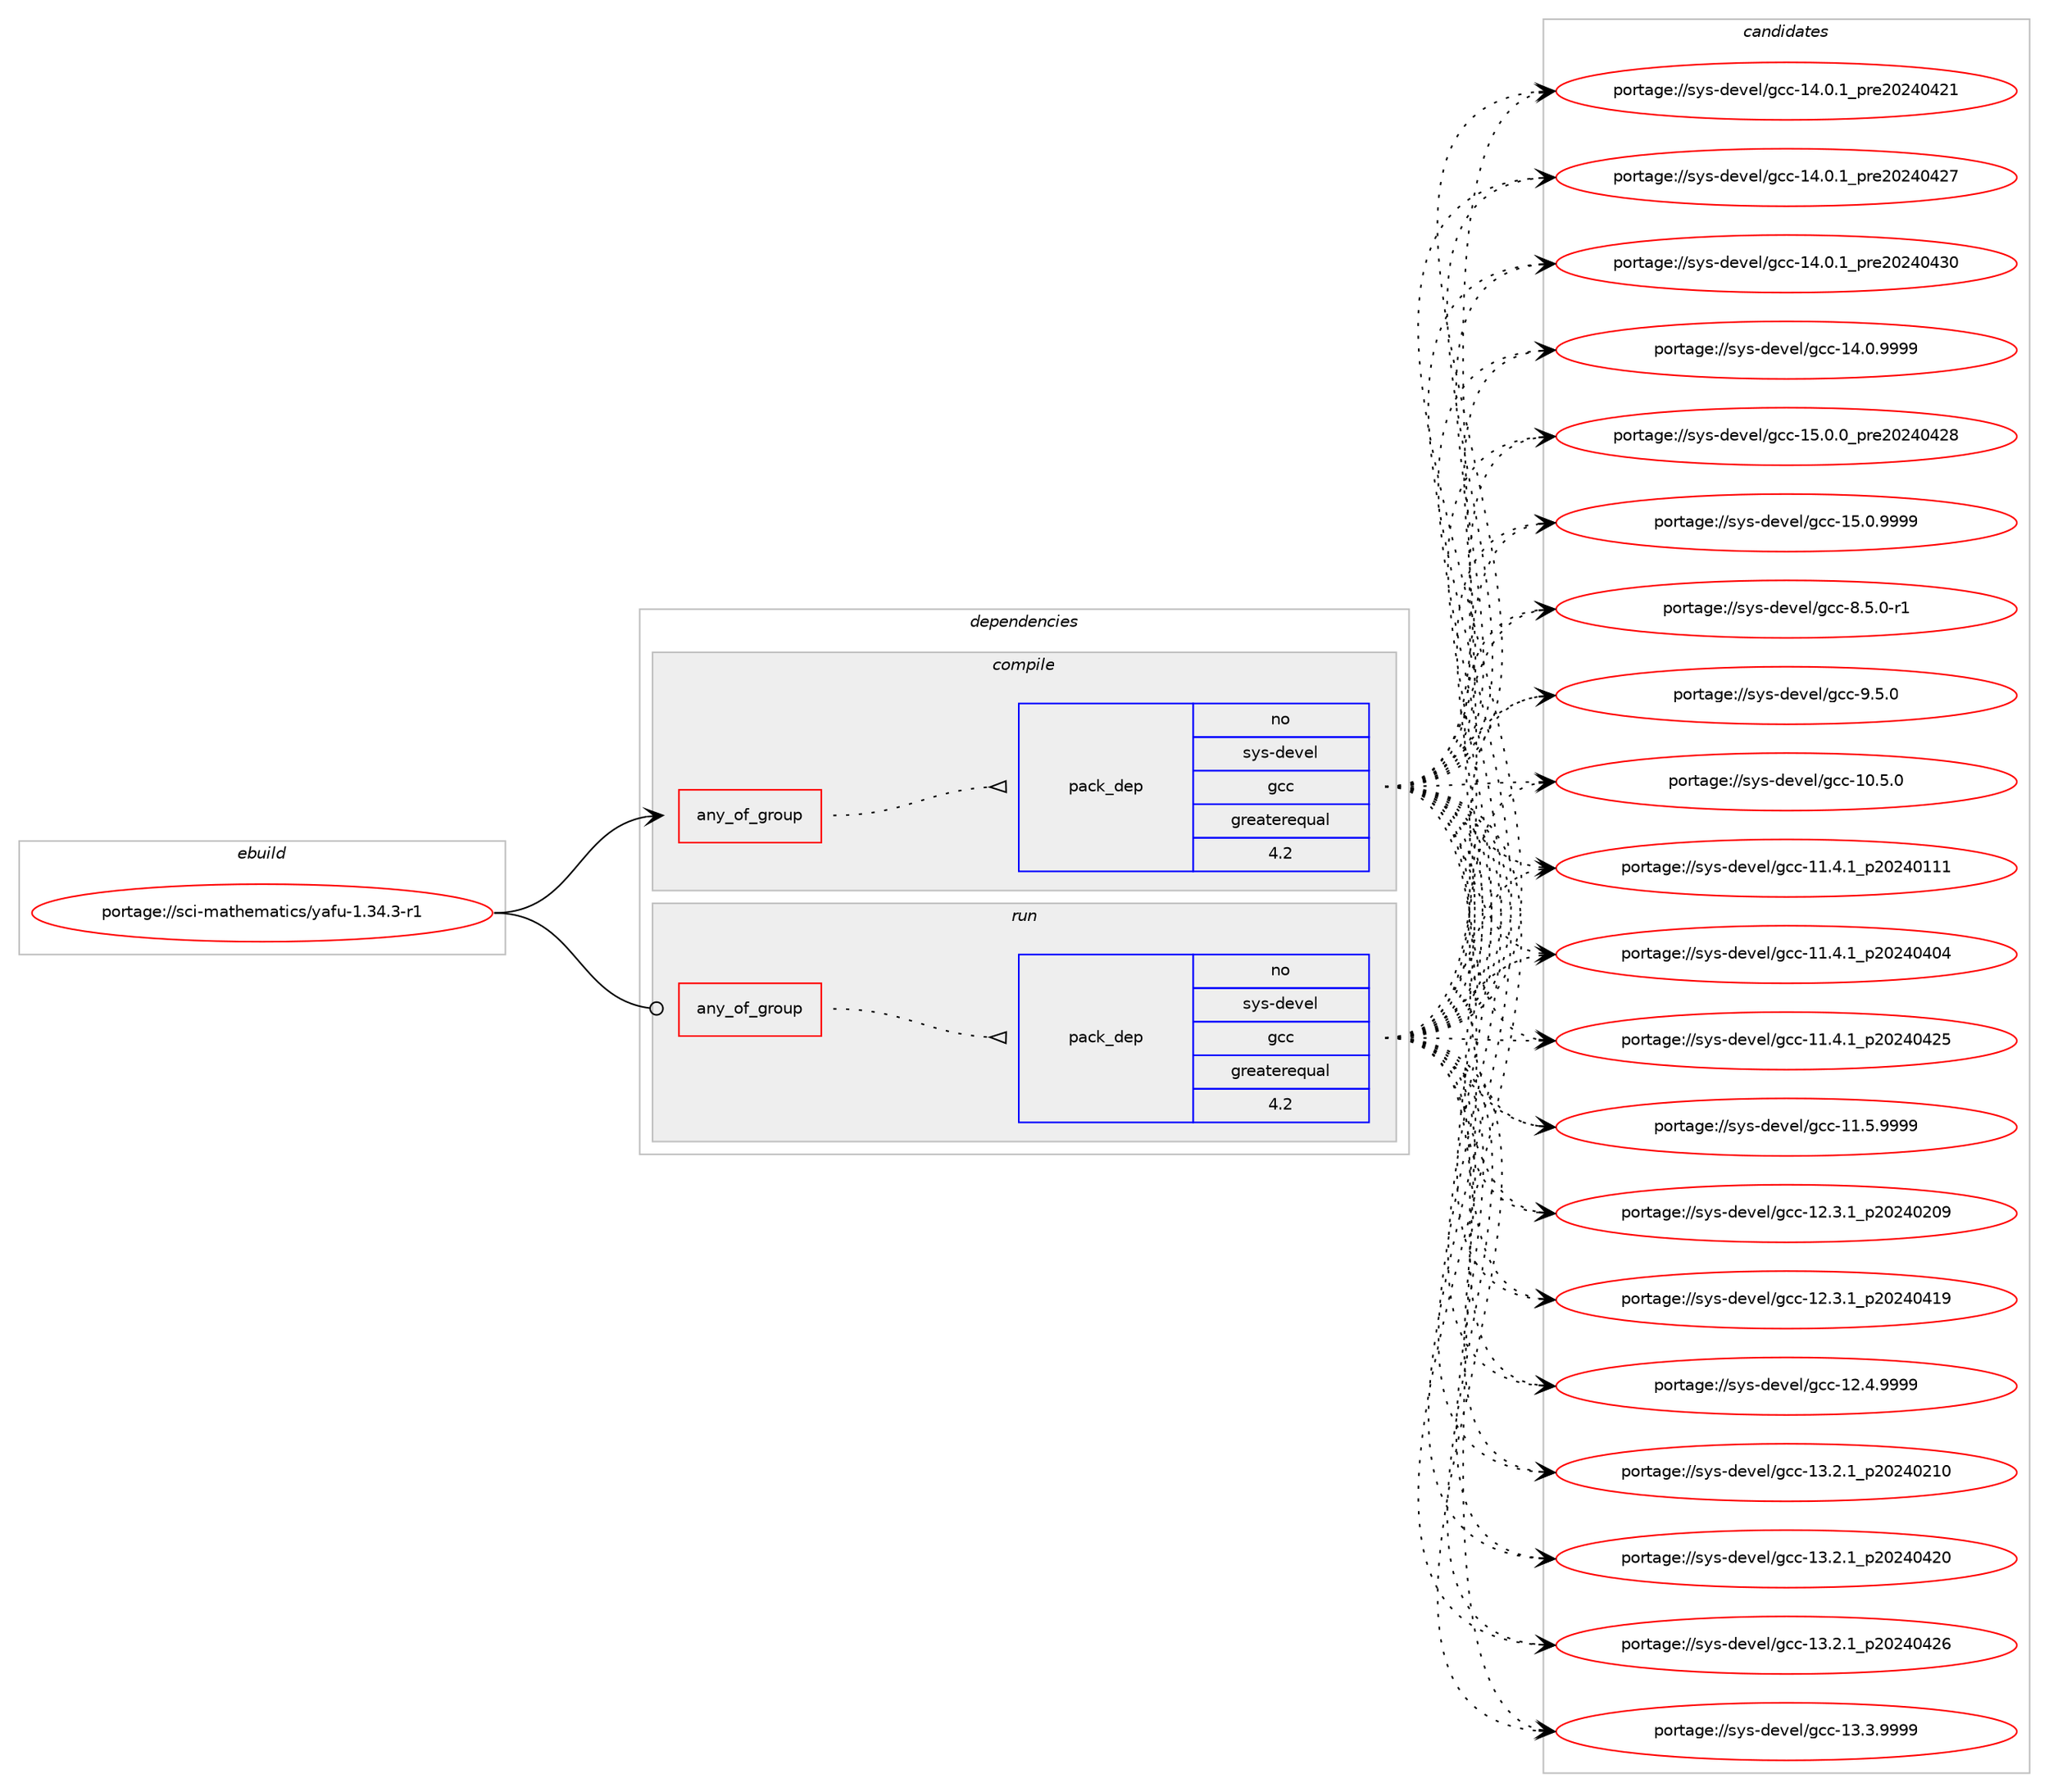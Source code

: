 digraph prolog {

# *************
# Graph options
# *************

newrank=true;
concentrate=true;
compound=true;
graph [rankdir=LR,fontname=Helvetica,fontsize=10,ranksep=1.5];#, ranksep=2.5, nodesep=0.2];
edge  [arrowhead=vee];
node  [fontname=Helvetica,fontsize=10];

# **********
# The ebuild
# **********

subgraph cluster_leftcol {
color=gray;
rank=same;
label=<<i>ebuild</i>>;
id [label="portage://sci-mathematics/yafu-1.34.3-r1", color=red, width=4, href="../sci-mathematics/yafu-1.34.3-r1.svg"];
}

# ****************
# The dependencies
# ****************

subgraph cluster_midcol {
color=gray;
label=<<i>dependencies</i>>;
subgraph cluster_compile {
fillcolor="#eeeeee";
style=filled;
label=<<i>compile</i>>;
subgraph any41 {
dependency2648 [label=<<TABLE BORDER="0" CELLBORDER="1" CELLSPACING="0" CELLPADDING="4"><TR><TD CELLPADDING="10">any_of_group</TD></TR></TABLE>>, shape=none, color=red];subgraph pack736 {
dependency2649 [label=<<TABLE BORDER="0" CELLBORDER="1" CELLSPACING="0" CELLPADDING="4" WIDTH="220"><TR><TD ROWSPAN="6" CELLPADDING="30">pack_dep</TD></TR><TR><TD WIDTH="110">no</TD></TR><TR><TD>sys-devel</TD></TR><TR><TD>gcc</TD></TR><TR><TD>greaterequal</TD></TR><TR><TD>4.2</TD></TR></TABLE>>, shape=none, color=blue];
}
dependency2648:e -> dependency2649:w [weight=20,style="dotted",arrowhead="oinv"];
# *** BEGIN UNKNOWN DEPENDENCY TYPE (TODO) ***
# dependency2648 -> package_dependency(portage://sci-mathematics/yafu-1.34.3-r1,install,no,sys-devel,clang-runtime,none,[,,],any_different_slot,[use(enable(openmp),none)])
# *** END UNKNOWN DEPENDENCY TYPE (TODO) ***

}
id:e -> dependency2648:w [weight=20,style="solid",arrowhead="vee"];
# *** BEGIN UNKNOWN DEPENDENCY TYPE (TODO) ***
# id -> package_dependency(portage://sci-mathematics/yafu-1.34.3-r1,install,no,dev-libs,gmp,none,[,,],[slot(0),equal],[])
# *** END UNKNOWN DEPENDENCY TYPE (TODO) ***

# *** BEGIN UNKNOWN DEPENDENCY TYPE (TODO) ***
# id -> package_dependency(portage://sci-mathematics/yafu-1.34.3-r1,install,no,sci-mathematics,gmp-ecm,none,[,,],[],[])
# *** END UNKNOWN DEPENDENCY TYPE (TODO) ***

}
subgraph cluster_compileandrun {
fillcolor="#eeeeee";
style=filled;
label=<<i>compile and run</i>>;
}
subgraph cluster_run {
fillcolor="#eeeeee";
style=filled;
label=<<i>run</i>>;
subgraph any42 {
dependency2650 [label=<<TABLE BORDER="0" CELLBORDER="1" CELLSPACING="0" CELLPADDING="4"><TR><TD CELLPADDING="10">any_of_group</TD></TR></TABLE>>, shape=none, color=red];subgraph pack737 {
dependency2651 [label=<<TABLE BORDER="0" CELLBORDER="1" CELLSPACING="0" CELLPADDING="4" WIDTH="220"><TR><TD ROWSPAN="6" CELLPADDING="30">pack_dep</TD></TR><TR><TD WIDTH="110">no</TD></TR><TR><TD>sys-devel</TD></TR><TR><TD>gcc</TD></TR><TR><TD>greaterequal</TD></TR><TR><TD>4.2</TD></TR></TABLE>>, shape=none, color=blue];
}
dependency2650:e -> dependency2651:w [weight=20,style="dotted",arrowhead="oinv"];
# *** BEGIN UNKNOWN DEPENDENCY TYPE (TODO) ***
# dependency2650 -> package_dependency(portage://sci-mathematics/yafu-1.34.3-r1,run,no,sys-devel,clang-runtime,none,[,,],any_different_slot,[use(enable(openmp),none)])
# *** END UNKNOWN DEPENDENCY TYPE (TODO) ***

}
id:e -> dependency2650:w [weight=20,style="solid",arrowhead="odot"];
# *** BEGIN UNKNOWN DEPENDENCY TYPE (TODO) ***
# id -> package_dependency(portage://sci-mathematics/yafu-1.34.3-r1,run,no,dev-libs,gmp,none,[,,],[slot(0),equal],[])
# *** END UNKNOWN DEPENDENCY TYPE (TODO) ***

# *** BEGIN UNKNOWN DEPENDENCY TYPE (TODO) ***
# id -> package_dependency(portage://sci-mathematics/yafu-1.34.3-r1,run,no,sci-mathematics,gmp-ecm,none,[,,],[],[])
# *** END UNKNOWN DEPENDENCY TYPE (TODO) ***

}
}

# **************
# The candidates
# **************

subgraph cluster_choices {
rank=same;
color=gray;
label=<<i>candidates</i>>;

subgraph choice736 {
color=black;
nodesep=1;
choice1151211154510010111810110847103999945494846534648 [label="portage://sys-devel/gcc-10.5.0", color=red, width=4,href="../sys-devel/gcc-10.5.0.svg"];
choice1151211154510010111810110847103999945494946524649951125048505248494949 [label="portage://sys-devel/gcc-11.4.1_p20240111", color=red, width=4,href="../sys-devel/gcc-11.4.1_p20240111.svg"];
choice1151211154510010111810110847103999945494946524649951125048505248524852 [label="portage://sys-devel/gcc-11.4.1_p20240404", color=red, width=4,href="../sys-devel/gcc-11.4.1_p20240404.svg"];
choice1151211154510010111810110847103999945494946524649951125048505248525053 [label="portage://sys-devel/gcc-11.4.1_p20240425", color=red, width=4,href="../sys-devel/gcc-11.4.1_p20240425.svg"];
choice1151211154510010111810110847103999945494946534657575757 [label="portage://sys-devel/gcc-11.5.9999", color=red, width=4,href="../sys-devel/gcc-11.5.9999.svg"];
choice1151211154510010111810110847103999945495046514649951125048505248504857 [label="portage://sys-devel/gcc-12.3.1_p20240209", color=red, width=4,href="../sys-devel/gcc-12.3.1_p20240209.svg"];
choice1151211154510010111810110847103999945495046514649951125048505248524957 [label="portage://sys-devel/gcc-12.3.1_p20240419", color=red, width=4,href="../sys-devel/gcc-12.3.1_p20240419.svg"];
choice1151211154510010111810110847103999945495046524657575757 [label="portage://sys-devel/gcc-12.4.9999", color=red, width=4,href="../sys-devel/gcc-12.4.9999.svg"];
choice1151211154510010111810110847103999945495146504649951125048505248504948 [label="portage://sys-devel/gcc-13.2.1_p20240210", color=red, width=4,href="../sys-devel/gcc-13.2.1_p20240210.svg"];
choice1151211154510010111810110847103999945495146504649951125048505248525048 [label="portage://sys-devel/gcc-13.2.1_p20240420", color=red, width=4,href="../sys-devel/gcc-13.2.1_p20240420.svg"];
choice1151211154510010111810110847103999945495146504649951125048505248525054 [label="portage://sys-devel/gcc-13.2.1_p20240426", color=red, width=4,href="../sys-devel/gcc-13.2.1_p20240426.svg"];
choice1151211154510010111810110847103999945495146514657575757 [label="portage://sys-devel/gcc-13.3.9999", color=red, width=4,href="../sys-devel/gcc-13.3.9999.svg"];
choice1151211154510010111810110847103999945495246484649951121141015048505248525049 [label="portage://sys-devel/gcc-14.0.1_pre20240421", color=red, width=4,href="../sys-devel/gcc-14.0.1_pre20240421.svg"];
choice1151211154510010111810110847103999945495246484649951121141015048505248525055 [label="portage://sys-devel/gcc-14.0.1_pre20240427", color=red, width=4,href="../sys-devel/gcc-14.0.1_pre20240427.svg"];
choice1151211154510010111810110847103999945495246484649951121141015048505248525148 [label="portage://sys-devel/gcc-14.0.1_pre20240430", color=red, width=4,href="../sys-devel/gcc-14.0.1_pre20240430.svg"];
choice1151211154510010111810110847103999945495246484657575757 [label="portage://sys-devel/gcc-14.0.9999", color=red, width=4,href="../sys-devel/gcc-14.0.9999.svg"];
choice1151211154510010111810110847103999945495346484648951121141015048505248525056 [label="portage://sys-devel/gcc-15.0.0_pre20240428", color=red, width=4,href="../sys-devel/gcc-15.0.0_pre20240428.svg"];
choice1151211154510010111810110847103999945495346484657575757 [label="portage://sys-devel/gcc-15.0.9999", color=red, width=4,href="../sys-devel/gcc-15.0.9999.svg"];
choice115121115451001011181011084710399994556465346484511449 [label="portage://sys-devel/gcc-8.5.0-r1", color=red, width=4,href="../sys-devel/gcc-8.5.0-r1.svg"];
choice11512111545100101118101108471039999455746534648 [label="portage://sys-devel/gcc-9.5.0", color=red, width=4,href="../sys-devel/gcc-9.5.0.svg"];
dependency2649:e -> choice1151211154510010111810110847103999945494846534648:w [style=dotted,weight="100"];
dependency2649:e -> choice1151211154510010111810110847103999945494946524649951125048505248494949:w [style=dotted,weight="100"];
dependency2649:e -> choice1151211154510010111810110847103999945494946524649951125048505248524852:w [style=dotted,weight="100"];
dependency2649:e -> choice1151211154510010111810110847103999945494946524649951125048505248525053:w [style=dotted,weight="100"];
dependency2649:e -> choice1151211154510010111810110847103999945494946534657575757:w [style=dotted,weight="100"];
dependency2649:e -> choice1151211154510010111810110847103999945495046514649951125048505248504857:w [style=dotted,weight="100"];
dependency2649:e -> choice1151211154510010111810110847103999945495046514649951125048505248524957:w [style=dotted,weight="100"];
dependency2649:e -> choice1151211154510010111810110847103999945495046524657575757:w [style=dotted,weight="100"];
dependency2649:e -> choice1151211154510010111810110847103999945495146504649951125048505248504948:w [style=dotted,weight="100"];
dependency2649:e -> choice1151211154510010111810110847103999945495146504649951125048505248525048:w [style=dotted,weight="100"];
dependency2649:e -> choice1151211154510010111810110847103999945495146504649951125048505248525054:w [style=dotted,weight="100"];
dependency2649:e -> choice1151211154510010111810110847103999945495146514657575757:w [style=dotted,weight="100"];
dependency2649:e -> choice1151211154510010111810110847103999945495246484649951121141015048505248525049:w [style=dotted,weight="100"];
dependency2649:e -> choice1151211154510010111810110847103999945495246484649951121141015048505248525055:w [style=dotted,weight="100"];
dependency2649:e -> choice1151211154510010111810110847103999945495246484649951121141015048505248525148:w [style=dotted,weight="100"];
dependency2649:e -> choice1151211154510010111810110847103999945495246484657575757:w [style=dotted,weight="100"];
dependency2649:e -> choice1151211154510010111810110847103999945495346484648951121141015048505248525056:w [style=dotted,weight="100"];
dependency2649:e -> choice1151211154510010111810110847103999945495346484657575757:w [style=dotted,weight="100"];
dependency2649:e -> choice115121115451001011181011084710399994556465346484511449:w [style=dotted,weight="100"];
dependency2649:e -> choice11512111545100101118101108471039999455746534648:w [style=dotted,weight="100"];
}
subgraph choice737 {
color=black;
nodesep=1;
choice1151211154510010111810110847103999945494846534648 [label="portage://sys-devel/gcc-10.5.0", color=red, width=4,href="../sys-devel/gcc-10.5.0.svg"];
choice1151211154510010111810110847103999945494946524649951125048505248494949 [label="portage://sys-devel/gcc-11.4.1_p20240111", color=red, width=4,href="../sys-devel/gcc-11.4.1_p20240111.svg"];
choice1151211154510010111810110847103999945494946524649951125048505248524852 [label="portage://sys-devel/gcc-11.4.1_p20240404", color=red, width=4,href="../sys-devel/gcc-11.4.1_p20240404.svg"];
choice1151211154510010111810110847103999945494946524649951125048505248525053 [label="portage://sys-devel/gcc-11.4.1_p20240425", color=red, width=4,href="../sys-devel/gcc-11.4.1_p20240425.svg"];
choice1151211154510010111810110847103999945494946534657575757 [label="portage://sys-devel/gcc-11.5.9999", color=red, width=4,href="../sys-devel/gcc-11.5.9999.svg"];
choice1151211154510010111810110847103999945495046514649951125048505248504857 [label="portage://sys-devel/gcc-12.3.1_p20240209", color=red, width=4,href="../sys-devel/gcc-12.3.1_p20240209.svg"];
choice1151211154510010111810110847103999945495046514649951125048505248524957 [label="portage://sys-devel/gcc-12.3.1_p20240419", color=red, width=4,href="../sys-devel/gcc-12.3.1_p20240419.svg"];
choice1151211154510010111810110847103999945495046524657575757 [label="portage://sys-devel/gcc-12.4.9999", color=red, width=4,href="../sys-devel/gcc-12.4.9999.svg"];
choice1151211154510010111810110847103999945495146504649951125048505248504948 [label="portage://sys-devel/gcc-13.2.1_p20240210", color=red, width=4,href="../sys-devel/gcc-13.2.1_p20240210.svg"];
choice1151211154510010111810110847103999945495146504649951125048505248525048 [label="portage://sys-devel/gcc-13.2.1_p20240420", color=red, width=4,href="../sys-devel/gcc-13.2.1_p20240420.svg"];
choice1151211154510010111810110847103999945495146504649951125048505248525054 [label="portage://sys-devel/gcc-13.2.1_p20240426", color=red, width=4,href="../sys-devel/gcc-13.2.1_p20240426.svg"];
choice1151211154510010111810110847103999945495146514657575757 [label="portage://sys-devel/gcc-13.3.9999", color=red, width=4,href="../sys-devel/gcc-13.3.9999.svg"];
choice1151211154510010111810110847103999945495246484649951121141015048505248525049 [label="portage://sys-devel/gcc-14.0.1_pre20240421", color=red, width=4,href="../sys-devel/gcc-14.0.1_pre20240421.svg"];
choice1151211154510010111810110847103999945495246484649951121141015048505248525055 [label="portage://sys-devel/gcc-14.0.1_pre20240427", color=red, width=4,href="../sys-devel/gcc-14.0.1_pre20240427.svg"];
choice1151211154510010111810110847103999945495246484649951121141015048505248525148 [label="portage://sys-devel/gcc-14.0.1_pre20240430", color=red, width=4,href="../sys-devel/gcc-14.0.1_pre20240430.svg"];
choice1151211154510010111810110847103999945495246484657575757 [label="portage://sys-devel/gcc-14.0.9999", color=red, width=4,href="../sys-devel/gcc-14.0.9999.svg"];
choice1151211154510010111810110847103999945495346484648951121141015048505248525056 [label="portage://sys-devel/gcc-15.0.0_pre20240428", color=red, width=4,href="../sys-devel/gcc-15.0.0_pre20240428.svg"];
choice1151211154510010111810110847103999945495346484657575757 [label="portage://sys-devel/gcc-15.0.9999", color=red, width=4,href="../sys-devel/gcc-15.0.9999.svg"];
choice115121115451001011181011084710399994556465346484511449 [label="portage://sys-devel/gcc-8.5.0-r1", color=red, width=4,href="../sys-devel/gcc-8.5.0-r1.svg"];
choice11512111545100101118101108471039999455746534648 [label="portage://sys-devel/gcc-9.5.0", color=red, width=4,href="../sys-devel/gcc-9.5.0.svg"];
dependency2651:e -> choice1151211154510010111810110847103999945494846534648:w [style=dotted,weight="100"];
dependency2651:e -> choice1151211154510010111810110847103999945494946524649951125048505248494949:w [style=dotted,weight="100"];
dependency2651:e -> choice1151211154510010111810110847103999945494946524649951125048505248524852:w [style=dotted,weight="100"];
dependency2651:e -> choice1151211154510010111810110847103999945494946524649951125048505248525053:w [style=dotted,weight="100"];
dependency2651:e -> choice1151211154510010111810110847103999945494946534657575757:w [style=dotted,weight="100"];
dependency2651:e -> choice1151211154510010111810110847103999945495046514649951125048505248504857:w [style=dotted,weight="100"];
dependency2651:e -> choice1151211154510010111810110847103999945495046514649951125048505248524957:w [style=dotted,weight="100"];
dependency2651:e -> choice1151211154510010111810110847103999945495046524657575757:w [style=dotted,weight="100"];
dependency2651:e -> choice1151211154510010111810110847103999945495146504649951125048505248504948:w [style=dotted,weight="100"];
dependency2651:e -> choice1151211154510010111810110847103999945495146504649951125048505248525048:w [style=dotted,weight="100"];
dependency2651:e -> choice1151211154510010111810110847103999945495146504649951125048505248525054:w [style=dotted,weight="100"];
dependency2651:e -> choice1151211154510010111810110847103999945495146514657575757:w [style=dotted,weight="100"];
dependency2651:e -> choice1151211154510010111810110847103999945495246484649951121141015048505248525049:w [style=dotted,weight="100"];
dependency2651:e -> choice1151211154510010111810110847103999945495246484649951121141015048505248525055:w [style=dotted,weight="100"];
dependency2651:e -> choice1151211154510010111810110847103999945495246484649951121141015048505248525148:w [style=dotted,weight="100"];
dependency2651:e -> choice1151211154510010111810110847103999945495246484657575757:w [style=dotted,weight="100"];
dependency2651:e -> choice1151211154510010111810110847103999945495346484648951121141015048505248525056:w [style=dotted,weight="100"];
dependency2651:e -> choice1151211154510010111810110847103999945495346484657575757:w [style=dotted,weight="100"];
dependency2651:e -> choice115121115451001011181011084710399994556465346484511449:w [style=dotted,weight="100"];
dependency2651:e -> choice11512111545100101118101108471039999455746534648:w [style=dotted,weight="100"];
}
}

}
